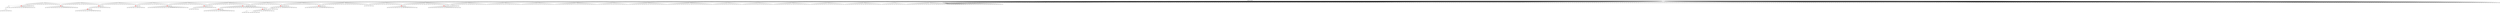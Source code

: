 digraph g {
	"63" -> "64";
	"64" [label="42"];
	"62" -> "63";
	"63" [label="43"];
	"60" -> "61";
	"61" [color=indianred1, style=filled, label="2"];
	"60" -> "62";
	"62" [label="33"];
	"59" -> "60";
	"60" [label="48"];
	"57" -> "58";
	"58" [color=indianred1, style=filled, label="19"];
	"56" -> "57";
	"57" [label="10"];
	"51" -> "52";
	"52" [color=indianred1, style=filled, label="26"];
	"50" -> "51";
	"51" [label="40"];
	"49" -> "50";
	"50" [color=indianred1, style=filled, label="21"];
	"48" -> "49";
	"49" [label="26"];
	"44" -> "45";
	"45" [color=indianred1, style=filled, label="6"];
	"43" -> "44";
	"44" [label="14"];
	"36" -> "37";
	"37" [color=indianred1, style=filled, label="16"];
	"35" -> "36";
	"36" [label="38"];
	"32" -> "33";
	"33" [label="39"];
	"31" -> "32";
	"32" [color=indianred1, style=filled, label="12"];
	"30" -> "31";
	"31" [label="28"];
	"27" -> "28";
	"28" [color=indianred1, style=filled, label="7"];
	"26" -> "27";
	"27" [label="46"];
	"25" -> "26";
	"26" [color=indianred1, style=filled, label="9"];
	"24" -> "25";
	"25" [label="7"];
	"19" -> "20";
	"20" [label="5"];
	"19" -> "21";
	"21" [label="31"];
	"18" -> "19";
	"19" [color=indianred1, style=filled, label="24"];
	"17" -> "18";
	"18" [label="20"];
	"17" -> "22";
	"22" [label="1"];
	"16" -> "17";
	"17" [color=indianred1, style=filled, label="35"];
	"15" -> "16";
	"16" [label="24"];
	"13" -> "14";
	"14" [color=indianred1, style=filled, label="3"];
	"12" -> "13";
	"13" [label="4"];
	"10" -> "11";
	"11" [label="45"];
	"8" -> "9";
	"9" [color=indianred1, style=filled, label="30"];
	"7" -> "8";
	"8" [label="8"];
	"2" -> "3";
	"3" [color=indianred1, style=filled, label="44"];
	"1" -> "2";
	"2" [label="15"];
	"1" -> "4";
	"4" [label="29"];
	"0" -> "1";
	"1" [label="44"];
	"0" -> "5";
	"5" [label="47"];
	"0" -> "6";
	"6" [label="17"];
	"0" -> "7";
	"7" [label="30"];
	"0" -> "10";
	"10" [label="25"];
	"0" -> "12";
	"12" [label="3"];
	"0" -> "15";
	"15" [label="35"];
	"0" -> "23";
	"23" [label="13"];
	"0" -> "24";
	"24" [label="9"];
	"0" -> "29";
	"29" [label="37"];
	"0" -> "30";
	"30" [label="12"];
	"0" -> "34";
	"34" [label="23"];
	"0" -> "35";
	"35" [label="16"];
	"0" -> "38";
	"38" [label="32"];
	"0" -> "39";
	"39" [label="41"];
	"0" -> "40";
	"40" [label="50"];
	"0" -> "41";
	"41" [label="49"];
	"0" -> "42";
	"42" [label="36"];
	"0" -> "43";
	"43" [label="6"];
	"0" -> "46";
	"46" [label="22"];
	"0" -> "47";
	"47" [label="34"];
	"0" -> "48";
	"48" [label="21"];
	"0" -> "53";
	"53" [label="18"];
	"0" -> "54";
	"54" [label="11"];
	"0" -> "55";
	"55" [label="27"];
	"0" -> "56";
	"56" [label="19"];
	"0" -> "59";
	"59" [label="2"];
	"0" [label="germline"];
	"0" -> "cell1";
	"cell1" [shape=box];
	"0" -> "cell2";
	"cell2" [shape=box];
	"61" -> "cell3";
	"cell3" [shape=box];
	"0" -> "cell4";
	"cell4" [shape=box];
	"42" -> "cell5";
	"cell5" [shape=box];
	"0" -> "cell6";
	"cell6" [shape=box];
	"34" -> "cell7";
	"cell7" [shape=box];
	"0" -> "cell8";
	"cell8" [shape=box];
	"0" -> "cell9";
	"cell9" [shape=box];
	"37" -> "cell10";
	"cell10" [shape=box];
	"29" -> "cell11";
	"cell11" [shape=box];
	"32" -> "cell12";
	"cell12" [shape=box];
	"50" -> "cell13";
	"cell13" [shape=box];
	"20" -> "cell14";
	"cell14" [shape=box];
	"0" -> "cell15";
	"cell15" [shape=box];
	"47" -> "cell16";
	"cell16" [shape=box];
	"54" -> "cell17";
	"cell17" [shape=box];
	"0" -> "cell18";
	"cell18" [shape=box];
	"41" -> "cell19";
	"cell19" [shape=box];
	"42" -> "cell20";
	"cell20" [shape=box];
	"0" -> "cell21";
	"cell21" [shape=box];
	"1" -> "cell22";
	"cell22" [shape=box];
	"0" -> "cell23";
	"cell23" [shape=box];
	"59" -> "cell24";
	"cell24" [shape=box];
	"0" -> "cell25";
	"cell25" [shape=box];
	"0" -> "cell26";
	"cell26" [shape=box];
	"0" -> "cell27";
	"cell27" [shape=box];
	"38" -> "cell28";
	"cell28" [shape=box];
	"0" -> "cell29";
	"cell29" [shape=box];
	"16" -> "cell30";
	"cell30" [shape=box];
	"52" -> "cell31";
	"cell31" [shape=box];
	"0" -> "cell32";
	"cell32" [shape=box];
	"43" -> "cell33";
	"cell33" [shape=box];
	"5" -> "cell34";
	"cell34" [shape=box];
	"0" -> "cell35";
	"cell35" [shape=box];
	"0" -> "cell36";
	"cell36" [shape=box];
	"0" -> "cell37";
	"cell37" [shape=box];
	"0" -> "cell38";
	"cell38" [shape=box];
	"0" -> "cell39";
	"cell39" [shape=box];
	"52" -> "cell40";
	"cell40" [shape=box];
	"39" -> "cell41";
	"cell41" [shape=box];
	"0" -> "cell42";
	"cell42" [shape=box];
	"0" -> "cell43";
	"cell43" [shape=box];
	"0" -> "cell44";
	"cell44" [shape=box];
	"0" -> "cell45";
	"cell45" [shape=box];
	"41" -> "cell46";
	"cell46" [shape=box];
	"0" -> "cell47";
	"cell47" [shape=box];
	"0" -> "cell48";
	"cell48" [shape=box];
	"0" -> "cell49";
	"cell49" [shape=box];
	"0" -> "cell50";
	"cell50" [shape=box];
	"0" -> "cell51";
	"cell51" [shape=box];
	"26" -> "cell52";
	"cell52" [shape=box];
	"50" -> "cell53";
	"cell53" [shape=box];
	"39" -> "cell54";
	"cell54" [shape=box];
	"53" -> "cell55";
	"cell55" [shape=box];
	"10" -> "cell56";
	"cell56" [shape=box];
	"0" -> "cell57";
	"cell57" [shape=box];
	"39" -> "cell58";
	"cell58" [shape=box];
	"0" -> "cell59";
	"cell59" [shape=box];
	"0" -> "cell60";
	"cell60" [shape=box];
	"8" -> "cell61";
	"cell61" [shape=box];
	"0" -> "cell62";
	"cell62" [shape=box];
	"0" -> "cell63";
	"cell63" [shape=box];
	"0" -> "cell64";
	"cell64" [shape=box];
	"30" -> "cell65";
	"cell65" [shape=box];
	"0" -> "cell66";
	"cell66" [shape=box];
	"24" -> "cell67";
	"cell67" [shape=box];
	"0" -> "cell68";
	"cell68" [shape=box];
	"0" -> "cell69";
	"cell69" [shape=box];
	"0" -> "cell70";
	"cell70" [shape=box];
	"0" -> "cell71";
	"cell71" [shape=box];
	"0" -> "cell72";
	"cell72" [shape=box];
	"0" -> "cell73";
	"cell73" [shape=box];
	"0" -> "cell74";
	"cell74" [shape=box];
	"26" -> "cell75";
	"cell75" [shape=box];
	"0" -> "cell76";
	"cell76" [shape=box];
	"43" -> "cell77";
	"cell77" [shape=box];
	"32" -> "cell78";
	"cell78" [shape=box];
	"38" -> "cell79";
	"cell79" [shape=box];
	"0" -> "cell80";
	"cell80" [shape=box];
	"0" -> "cell81";
	"cell81" [shape=box];
	"0" -> "cell82";
	"cell82" [shape=box];
	"0" -> "cell83";
	"cell83" [shape=box];
	"0" -> "cell84";
	"cell84" [shape=box];
	"0" -> "cell85";
	"cell85" [shape=box];
	"0" -> "cell86";
	"cell86" [shape=box];
	"7" -> "cell87";
	"cell87" [shape=box];
	"0" -> "cell88";
	"cell88" [shape=box];
	"0" -> "cell89";
	"cell89" [shape=box];
	"35" -> "cell90";
	"cell90" [shape=box];
	"7" -> "cell91";
	"cell91" [shape=box];
	"0" -> "cell92";
	"cell92" [shape=box];
	"9" -> "cell93";
	"cell93" [shape=box];
	"42" -> "cell94";
	"cell94" [shape=box];
	"48" -> "cell95";
	"cell95" [shape=box];
	"0" -> "cell96";
	"cell96" [shape=box];
	"0" -> "cell97";
	"cell97" [shape=box];
	"53" -> "cell98";
	"cell98" [shape=box];
	"0" -> "cell99";
	"cell99" [shape=box];
	"50" -> "cell100";
	"cell100" [shape=box];
	"0" -> "cell101";
	"cell101" [shape=box];
	"0" -> "cell102";
	"cell102" [shape=box];
	"24" -> "cell103";
	"cell103" [shape=box];
	"37" -> "cell104";
	"cell104" [shape=box];
	"0" -> "cell105";
	"cell105" [shape=box];
	"7" -> "cell106";
	"cell106" [shape=box];
	"34" -> "cell107";
	"cell107" [shape=box];
	"0" -> "cell108";
	"cell108" [shape=box];
	"5" -> "cell109";
	"cell109" [shape=box];
	"0" -> "cell110";
	"cell110" [shape=box];
	"0" -> "cell111";
	"cell111" [shape=box];
	"19" -> "cell112";
	"cell112" [shape=box];
	"0" -> "cell113";
	"cell113" [shape=box];
	"0" -> "cell114";
	"cell114" [shape=box];
	"55" -> "cell115";
	"cell115" [shape=box];
	"0" -> "cell116";
	"cell116" [shape=box];
	"0" -> "cell117";
	"cell117" [shape=box];
	"14" -> "cell118";
	"cell118" [shape=box];
	"0" -> "cell119";
	"cell119" [shape=box];
	"45" -> "cell120";
	"cell120" [shape=box];
	"0" -> "cell121";
	"cell121" [shape=box];
	"0" -> "cell122";
	"cell122" [shape=box];
	"0" -> "cell123";
	"cell123" [shape=box];
	"0" -> "cell124";
	"cell124" [shape=box];
	"40" -> "cell125";
	"cell125" [shape=box];
	"39" -> "cell126";
	"cell126" [shape=box];
	"15" -> "cell127";
	"cell127" [shape=box];
	"26" -> "cell128";
	"cell128" [shape=box];
	"59" -> "cell129";
	"cell129" [shape=box];
	"64" -> "cell130";
	"cell130" [shape=box];
	"0" -> "cell131";
	"cell131" [shape=box];
	"0" -> "cell132";
	"cell132" [shape=box];
	"0" -> "cell133";
	"cell133" [shape=box];
	"59" -> "cell134";
	"cell134" [shape=box];
	"0" -> "cell135";
	"cell135" [shape=box];
	"0" -> "cell136";
	"cell136" [shape=box];
	"43" -> "cell137";
	"cell137" [shape=box];
	"0" -> "cell138";
	"cell138" [shape=box];
	"0" -> "cell139";
	"cell139" [shape=box];
	"53" -> "cell140";
	"cell140" [shape=box];
	"48" -> "cell141";
	"cell141" [shape=box];
	"37" -> "cell142";
	"cell142" [shape=box];
	"0" -> "cell143";
	"cell143" [shape=box];
	"0" -> "cell144";
	"cell144" [shape=box];
	"38" -> "cell145";
	"cell145" [shape=box];
	"0" -> "cell146";
	"cell146" [shape=box];
	"7" -> "cell147";
	"cell147" [shape=box];
	"5" -> "cell148";
	"cell148" [shape=box];
	"28" -> "cell149";
	"cell149" [shape=box];
	"0" -> "cell150";
	"cell150" [shape=box];
	"0" -> "cell151";
	"cell151" [shape=box];
	"51" -> "cell152";
	"cell152" [shape=box];
	"41" -> "cell153";
	"cell153" [shape=box];
	"19" -> "cell154";
	"cell154" [shape=box];
	"0" -> "cell155";
	"cell155" [shape=box];
	"52" -> "cell156";
	"cell156" [shape=box];
	"0" -> "cell157";
	"cell157" [shape=box];
	"55" -> "cell158";
	"cell158" [shape=box];
	"0" -> "cell159";
	"cell159" [shape=box];
	"26" -> "cell160";
	"cell160" [shape=box];
	"0" -> "cell161";
	"cell161" [shape=box];
	"0" -> "cell162";
	"cell162" [shape=box];
	"0" -> "cell163";
	"cell163" [shape=box];
	"3" -> "cell164";
	"cell164" [shape=box];
	"0" -> "cell165";
	"cell165" [shape=box];
	"53" -> "cell166";
	"cell166" [shape=box];
	"53" -> "cell167";
	"cell167" [shape=box];
	"19" -> "cell168";
	"cell168" [shape=box];
	"60" -> "cell169";
	"cell169" [shape=box];
	"35" -> "cell170";
	"cell170" [shape=box];
	"53" -> "cell171";
	"cell171" [shape=box];
	"0" -> "cell172";
	"cell172" [shape=box];
	"0" -> "cell173";
	"cell173" [shape=box];
	"1" -> "cell174";
	"cell174" [shape=box];
	"0" -> "cell175";
	"cell175" [shape=box];
	"4" -> "cell176";
	"cell176" [shape=box];
	"29" -> "cell177";
	"cell177" [shape=box];
	"0" -> "cell178";
	"cell178" [shape=box];
	"0" -> "cell179";
	"cell179" [shape=box];
	"49" -> "cell180";
	"cell180" [shape=box];
	"58" -> "cell181";
	"cell181" [shape=box];
	"0" -> "cell182";
	"cell182" [shape=box];
	"15" -> "cell183";
	"cell183" [shape=box];
	"5" -> "cell184";
	"cell184" [shape=box];
	"0" -> "cell185";
	"cell185" [shape=box];
	"39" -> "cell186";
	"cell186" [shape=box];
	"61" -> "cell187";
	"cell187" [shape=box];
	"53" -> "cell188";
	"cell188" [shape=box];
	"0" -> "cell189";
	"cell189" [shape=box];
	"10" -> "cell190";
	"cell190" [shape=box];
	"48" -> "cell191";
	"cell191" [shape=box];
	"35" -> "cell192";
	"cell192" [shape=box];
	"16" -> "cell193";
	"cell193" [shape=box];
	"0" -> "cell194";
	"cell194" [shape=box];
	"0" -> "cell195";
	"cell195" [shape=box];
	"0" -> "cell196";
	"cell196" [shape=box];
	"0" -> "cell197";
	"cell197" [shape=box];
	"0" -> "cell198";
	"cell198" [shape=box];
	"38" -> "cell199";
	"cell199" [shape=box];
	"0" -> "cell200";
	"cell200" [shape=box];
	"35" -> "cell201";
	"cell201" [shape=box];
	"0" -> "cell202";
	"cell202" [shape=box];
	"0" -> "cell203";
	"cell203" [shape=box];
	"11" -> "cell204";
	"cell204" [shape=box];
	"42" -> "cell205";
	"cell205" [shape=box];
	"59" -> "cell206";
	"cell206" [shape=box];
	"0" -> "cell207";
	"cell207" [shape=box];
	"0" -> "cell208";
	"cell208" [shape=box];
	"6" -> "cell209";
	"cell209" [shape=box];
	"56" -> "cell210";
	"cell210" [shape=box];
	"29" -> "cell211";
	"cell211" [shape=box];
	"33" -> "cell212";
	"cell212" [shape=box];
	"0" -> "cell213";
	"cell213" [shape=box];
	"23" -> "cell214";
	"cell214" [shape=box];
	"5" -> "cell215";
	"cell215" [shape=box];
	"45" -> "cell216";
	"cell216" [shape=box];
	"0" -> "cell217";
	"cell217" [shape=box];
	"11" -> "cell218";
	"cell218" [shape=box];
	"43" -> "cell219";
	"cell219" [shape=box];
	"0" -> "cell220";
	"cell220" [shape=box];
	"0" -> "cell221";
	"cell221" [shape=box];
	"9" -> "cell222";
	"cell222" [shape=box];
	"12" -> "cell223";
	"cell223" [shape=box];
	"38" -> "cell224";
	"cell224" [shape=box];
	"0" -> "cell225";
	"cell225" [shape=box];
	"0" -> "cell226";
	"cell226" [shape=box];
	"15" -> "cell227";
	"cell227" [shape=box];
	"0" -> "cell228";
	"cell228" [shape=box];
	"32" -> "cell229";
	"cell229" [shape=box];
	"0" -> "cell230";
	"cell230" [shape=box];
	"14" -> "cell231";
	"cell231" [shape=box];
	"55" -> "cell232";
	"cell232" [shape=box];
	"55" -> "cell233";
	"cell233" [shape=box];
	"10" -> "cell234";
	"cell234" [shape=box];
	"34" -> "cell235";
	"cell235" [shape=box];
	"12" -> "cell236";
	"cell236" [shape=box];
	"0" -> "cell237";
	"cell237" [shape=box];
	"0" -> "cell238";
	"cell238" [shape=box];
	"0" -> "cell239";
	"cell239" [shape=box];
	"0" -> "cell240";
	"cell240" [shape=box];
	"0" -> "cell241";
	"cell241" [shape=box];
	"17" -> "cell242";
	"cell242" [shape=box];
	"1" -> "cell243";
	"cell243" [shape=box];
	"6" -> "cell244";
	"cell244" [shape=box];
	"0" -> "cell245";
	"cell245" [shape=box];
	"0" -> "cell246";
	"cell246" [shape=box];
	"47" -> "cell247";
	"cell247" [shape=box];
	"0" -> "cell248";
	"cell248" [shape=box];
	"43" -> "cell249";
	"cell249" [shape=box];
	"0" -> "cell250";
	"cell250" [shape=box];
	"0" -> "cell251";
	"cell251" [shape=box];
	"21" -> "cell252";
	"cell252" [shape=box];
	"0" -> "cell253";
	"cell253" [shape=box];
	"48" -> "cell254";
	"cell254" [shape=box];
	"1" -> "cell255";
	"cell255" [shape=box];
	"54" -> "cell256";
	"cell256" [shape=box];
	"0" -> "cell257";
	"cell257" [shape=box];
	"30" -> "cell258";
	"cell258" [shape=box];
	"43" -> "cell259";
	"cell259" [shape=box];
	"0" -> "cell260";
	"cell260" [shape=box];
	"11" -> "cell261";
	"cell261" [shape=box];
	"0" -> "cell262";
	"cell262" [shape=box];
	"0" -> "cell263";
	"cell263" [shape=box];
	"58" -> "cell264";
	"cell264" [shape=box];
	"30" -> "cell265";
	"cell265" [shape=box];
	"0" -> "cell266";
	"cell266" [shape=box];
	"48" -> "cell267";
	"cell267" [shape=box];
	"0" -> "cell268";
	"cell268" [shape=box];
	"10" -> "cell269";
	"cell269" [shape=box];
	"0" -> "cell270";
	"cell270" [shape=box];
	"0" -> "cell271";
	"cell271" [shape=box];
	"0" -> "cell272";
	"cell272" [shape=box];
	"43" -> "cell273";
	"cell273" [shape=box];
	"12" -> "cell274";
	"cell274" [shape=box];
	"0" -> "cell275";
	"cell275" [shape=box];
	"0" -> "cell276";
	"cell276" [shape=box];
	"58" -> "cell277";
	"cell277" [shape=box];
	"0" -> "cell278";
	"cell278" [shape=box];
	"1" -> "cell279";
	"cell279" [shape=box];
	"61" -> "cell280";
	"cell280" [shape=box];
	"0" -> "cell281";
	"cell281" [shape=box];
	"0" -> "cell282";
	"cell282" [shape=box];
	"19" -> "cell283";
	"cell283" [shape=box];
	"45" -> "cell284";
	"cell284" [shape=box];
	"19" -> "cell285";
	"cell285" [shape=box];
	"41" -> "cell286";
	"cell286" [shape=box];
	"0" -> "cell287";
	"cell287" [shape=box];
	"0" -> "cell288";
	"cell288" [shape=box];
	"0" -> "cell289";
	"cell289" [shape=box];
	"0" -> "cell290";
	"cell290" [shape=box];
	"0" -> "cell291";
	"cell291" [shape=box];
	"19" -> "cell292";
	"cell292" [shape=box];
	"0" -> "cell293";
	"cell293" [shape=box];
	"56" -> "cell294";
	"cell294" [shape=box];
	"0" -> "cell295";
	"cell295" [shape=box];
	"55" -> "cell296";
	"cell296" [shape=box];
	"3" -> "cell297";
	"cell297" [shape=box];
	"0" -> "cell298";
	"cell298" [shape=box];
	"53" -> "cell299";
	"cell299" [shape=box];
	"0" -> "cell300";
	"cell300" [shape=box];
	"0" -> "cell301";
	"cell301" [shape=box];
	"0" -> "cell302";
	"cell302" [shape=box];
	"0" -> "cell303";
	"cell303" [shape=box];
	"0" -> "cell304";
	"cell304" [shape=box];
	"46" -> "cell305";
	"cell305" [shape=box];
	"0" -> "cell306";
	"cell306" [shape=box];
	"0" -> "cell307";
	"cell307" [shape=box];
	"0" -> "cell308";
	"cell308" [shape=box];
	"30" -> "cell309";
	"cell309" [shape=box];
	"0" -> "cell310";
	"cell310" [shape=box];
	"23" -> "cell311";
	"cell311" [shape=box];
	"0" -> "cell312";
	"cell312" [shape=box];
	"0" -> "cell313";
	"cell313" [shape=box];
	"43" -> "cell314";
	"cell314" [shape=box];
	"0" -> "cell315";
	"cell315" [shape=box];
	"0" -> "cell316";
	"cell316" [shape=box];
	"0" -> "cell317";
	"cell317" [shape=box];
	"0" -> "cell318";
	"cell318" [shape=box];
	"0" -> "cell319";
	"cell319" [shape=box];
	"46" -> "cell320";
	"cell320" [shape=box];
	"17" -> "cell321";
	"cell321" [shape=box];
	"32" -> "cell322";
	"cell322" [shape=box];
	"41" -> "cell323";
	"cell323" [shape=box];
	"0" -> "cell324";
	"cell324" [shape=box];
	"0" -> "cell325";
	"cell325" [shape=box];
	"46" -> "cell326";
	"cell326" [shape=box];
	"3" -> "cell327";
	"cell327" [shape=box];
	"8" -> "cell328";
	"cell328" [shape=box];
	"0" -> "cell329";
	"cell329" [shape=box];
	"0" -> "cell330";
	"cell330" [shape=box];
	"0" -> "cell331";
	"cell331" [shape=box];
	"39" -> "cell332";
	"cell332" [shape=box];
	"0" -> "cell333";
	"cell333" [shape=box];
	"0" -> "cell334";
	"cell334" [shape=box];
	"0" -> "cell335";
	"cell335" [shape=box];
	"29" -> "cell336";
	"cell336" [shape=box];
	"0" -> "cell337";
	"cell337" [shape=box];
	"26" -> "cell338";
	"cell338" [shape=box];
	"0" -> "cell339";
	"cell339" [shape=box];
	"0" -> "cell340";
	"cell340" [shape=box];
	"0" -> "cell341";
	"cell341" [shape=box];
	"0" -> "cell342";
	"cell342" [shape=box];
	"0" -> "cell343";
	"cell343" [shape=box];
	"52" -> "cell344";
	"cell344" [shape=box];
	"0" -> "cell345";
	"cell345" [shape=box];
	"0" -> "cell346";
	"cell346" [shape=box];
	"0" -> "cell347";
	"cell347" [shape=box];
	"26" -> "cell348";
	"cell348" [shape=box];
	"0" -> "cell349";
	"cell349" [shape=box];
	"39" -> "cell350";
	"cell350" [shape=box];
	"0" -> "cell351";
	"cell351" [shape=box];
	"0" -> "cell352";
	"cell352" [shape=box];
	"46" -> "cell353";
	"cell353" [shape=box];
	"0" -> "cell354";
	"cell354" [shape=box];
	"0" -> "cell355";
	"cell355" [shape=box];
	"0" -> "cell356";
	"cell356" [shape=box];
	"0" -> "cell357";
	"cell357" [shape=box];
	"58" -> "cell358";
	"cell358" [shape=box];
	"0" -> "cell359";
	"cell359" [shape=box];
	"0" -> "cell360";
	"cell360" [shape=box];
	"34" -> "cell361";
	"cell361" [shape=box];
	"0" -> "cell362";
	"cell362" [shape=box];
	"0" -> "cell363";
	"cell363" [shape=box];
	"12" -> "cell364";
	"cell364" [shape=box];
	"52" -> "cell365";
	"cell365" [shape=box];
	"40" -> "cell366";
	"cell366" [shape=box];
	"0" -> "cell367";
	"cell367" [shape=box];
	"0" -> "cell368";
	"cell368" [shape=box];
	"0" -> "cell369";
	"cell369" [shape=box];
	"0" -> "cell370";
	"cell370" [shape=box];
	"0" -> "cell371";
	"cell371" [shape=box];
	"28" -> "cell372";
	"cell372" [shape=box];
	"0" -> "cell373";
	"cell373" [shape=box];
	"0" -> "cell374";
	"cell374" [shape=box];
	"7" -> "cell375";
	"cell375" [shape=box];
	"0" -> "cell376";
	"cell376" [shape=box];
	"24" -> "cell377";
	"cell377" [shape=box];
	"0" -> "cell378";
	"cell378" [shape=box];
	"0" -> "cell379";
	"cell379" [shape=box];
	"37" -> "cell380";
	"cell380" [shape=box];
	"47" -> "cell381";
	"cell381" [shape=box];
	"0" -> "cell382";
	"cell382" [shape=box];
	"0" -> "cell383";
	"cell383" [shape=box];
	"0" -> "cell384";
	"cell384" [shape=box];
	"0" -> "cell385";
	"cell385" [shape=box];
	"0" -> "cell386";
	"cell386" [shape=box];
	"53" -> "cell387";
	"cell387" [shape=box];
	"24" -> "cell388";
	"cell388" [shape=box];
	"0" -> "cell389";
	"cell389" [shape=box];
	"39" -> "cell390";
	"cell390" [shape=box];
	"0" -> "cell391";
	"cell391" [shape=box];
	"26" -> "cell392";
	"cell392" [shape=box];
	"0" -> "cell393";
	"cell393" [shape=box];
	"1" -> "cell394";
	"cell394" [shape=box];
	"0" -> "cell395";
	"cell395" [shape=box];
	"30" -> "cell396";
	"cell396" [shape=box];
	"0" -> "cell397";
	"cell397" [shape=box];
	"0" -> "cell398";
	"cell398" [shape=box];
	"0" -> "cell399";
	"cell399" [shape=box];
	"30" -> "cell400";
	"cell400" [shape=box];
	"0" -> "cell401";
	"cell401" [shape=box];
	"35" -> "cell402";
	"cell402" [shape=box];
	"0" -> "cell403";
	"cell403" [shape=box];
	"23" -> "cell404";
	"cell404" [shape=box];
	"7" -> "cell405";
	"cell405" [shape=box];
	"47" -> "cell406";
	"cell406" [shape=box];
	"1" -> "cell407";
	"cell407" [shape=box];
	"0" -> "cell408";
	"cell408" [shape=box];
	"0" -> "cell409";
	"cell409" [shape=box];
	"9" -> "cell410";
	"cell410" [shape=box];
	"9" -> "cell411";
	"cell411" [shape=box];
	"0" -> "cell412";
	"cell412" [shape=box];
	"46" -> "cell413";
	"cell413" [shape=box];
	"0" -> "cell414";
	"cell414" [shape=box];
	"6" -> "cell415";
	"cell415" [shape=box];
	"0" -> "cell416";
	"cell416" [shape=box];
	"59" -> "cell417";
	"cell417" [shape=box];
	"37" -> "cell418";
	"cell418" [shape=box];
	"42" -> "cell419";
	"cell419" [shape=box];
	"0" -> "cell420";
	"cell420" [shape=box];
	"23" -> "cell421";
	"cell421" [shape=box];
	"0" -> "cell422";
	"cell422" [shape=box];
	"40" -> "cell423";
	"cell423" [shape=box];
	"0" -> "cell424";
	"cell424" [shape=box];
	"21" -> "cell425";
	"cell425" [shape=box];
	"7" -> "cell426";
	"cell426" [shape=box];
	"43" -> "cell427";
	"cell427" [shape=box];
	"37" -> "cell428";
	"cell428" [shape=box];
	"40" -> "cell429";
	"cell429" [shape=box];
	"0" -> "cell430";
	"cell430" [shape=box];
	"0" -> "cell431";
	"cell431" [shape=box];
	"6" -> "cell432";
	"cell432" [shape=box];
	"0" -> "cell433";
	"cell433" [shape=box];
	"53" -> "cell434";
	"cell434" [shape=box];
	"10" -> "cell435";
	"cell435" [shape=box];
	"19" -> "cell436";
	"cell436" [shape=box];
	"0" -> "cell437";
	"cell437" [shape=box];
	"54" -> "cell438";
	"cell438" [shape=box];
	"0" -> "cell439";
	"cell439" [shape=box];
	"12" -> "cell440";
	"cell440" [shape=box];
	"10" -> "cell441";
	"cell441" [shape=box];
	"41" -> "cell442";
	"cell442" [shape=box];
	"52" -> "cell443";
	"cell443" [shape=box];
	"0" -> "cell444";
	"cell444" [shape=box];
	"20" -> "cell445";
	"cell445" [shape=box];
	"56" -> "cell446";
	"cell446" [shape=box];
	"0" -> "cell447";
	"cell447" [shape=box];
	"26" -> "cell448";
	"cell448" [shape=box];
	"39" -> "cell449";
	"cell449" [shape=box];
	"0" -> "cell450";
	"cell450" [shape=box];
	"51" -> "cell451";
	"cell451" [shape=box];
	"3" -> "cell452";
	"cell452" [shape=box];
	"0" -> "cell453";
	"cell453" [shape=box];
	"0" -> "cell454";
	"cell454" [shape=box];
	"59" -> "cell455";
	"cell455" [shape=box];
	"52" -> "cell456";
	"cell456" [shape=box];
	"0" -> "cell457";
	"cell457" [shape=box];
	"0" -> "cell458";
	"cell458" [shape=box];
	"42" -> "cell459";
	"cell459" [shape=box];
	"55" -> "cell460";
	"cell460" [shape=box];
	"34" -> "cell461";
	"cell461" [shape=box];
	"0" -> "cell462";
	"cell462" [shape=box];
	"0" -> "cell463";
	"cell463" [shape=box];
	"26" -> "cell464";
	"cell464" [shape=box];
	"0" -> "cell465";
	"cell465" [shape=box];
	"0" -> "cell466";
	"cell466" [shape=box];
	"0" -> "cell467";
	"cell467" [shape=box];
	"0" -> "cell468";
	"cell468" [shape=box];
	"0" -> "cell469";
	"cell469" [shape=box];
	"39" -> "cell470";
	"cell470" [shape=box];
	"0" -> "cell471";
	"cell471" [shape=box];
	"0" -> "cell472";
	"cell472" [shape=box];
	"0" -> "cell473";
	"cell473" [shape=box];
	"30" -> "cell474";
	"cell474" [shape=box];
	"0" -> "cell475";
	"cell475" [shape=box];
	"0" -> "cell476";
	"cell476" [shape=box];
	"0" -> "cell477";
	"cell477" [shape=box];
	"21" -> "cell478";
	"cell478" [shape=box];
	"0" -> "cell479";
	"cell479" [shape=box];
	"0" -> "cell480";
	"cell480" [shape=box];
	"0" -> "cell481";
	"cell481" [shape=box];
	"25" -> "cell482";
	"cell482" [shape=box];
	"0" -> "cell483";
	"cell483" [shape=box];
	"26" -> "cell484";
	"cell484" [shape=box];
	"58" -> "cell485";
	"cell485" [shape=box];
	"0" -> "cell486";
	"cell486" [shape=box];
	"10" -> "cell487";
	"cell487" [shape=box];
	"0" -> "cell488";
	"cell488" [shape=box];
	"0" -> "cell489";
	"cell489" [shape=box];
	"0" -> "cell490";
	"cell490" [shape=box];
	"38" -> "cell491";
	"cell491" [shape=box];
	"22" -> "cell492";
	"cell492" [shape=box];
	"0" -> "cell493";
	"cell493" [shape=box];
	"26" -> "cell494";
	"cell494" [shape=box];
	"0" -> "cell495";
	"cell495" [shape=box];
	"15" -> "cell496";
	"cell496" [shape=box];
	"1" -> "cell497";
	"cell497" [shape=box];
	"0" -> "cell498";
	"cell498" [shape=box];
	"59" -> "cell499";
	"cell499" [shape=box];
	"0" -> "cell500";
	"cell500" [shape=box];
	"0" -> "cell501";
	"cell501" [shape=box];
	"25" -> "cell502";
	"cell502" [shape=box];
	"0" -> "cell503";
	"cell503" [shape=box];
	"23" -> "cell504";
	"cell504" [shape=box];
	"59" -> "cell505";
	"cell505" [shape=box];
	"0" -> "cell506";
	"cell506" [shape=box];
	"0" -> "cell507";
	"cell507" [shape=box];
	"54" -> "cell508";
	"cell508" [shape=box];
	"56" -> "cell509";
	"cell509" [shape=box];
	"50" -> "cell510";
	"cell510" [shape=box];
	"38" -> "cell511";
	"cell511" [shape=box];
	"20" -> "cell512";
	"cell512" [shape=box];
	"0" -> "cell513";
	"cell513" [shape=box];
	"0" -> "cell514";
	"cell514" [shape=box];
	"23" -> "cell515";
	"cell515" [shape=box];
	"0" -> "cell516";
	"cell516" [shape=box];
	"3" -> "cell517";
	"cell517" [shape=box];
	"35" -> "cell518";
	"cell518" [shape=box];
	"0" -> "cell519";
	"cell519" [shape=box];
	"0" -> "cell520";
	"cell520" [shape=box];
	"0" -> "cell521";
	"cell521" [shape=box];
	"0" -> "cell522";
	"cell522" [shape=box];
	"0" -> "cell523";
	"cell523" [shape=box];
	"0" -> "cell524";
	"cell524" [shape=box];
	"59" -> "cell525";
	"cell525" [shape=box];
	"0" -> "cell526";
	"cell526" [shape=box];
	"40" -> "cell527";
	"cell527" [shape=box];
	"0" -> "cell528";
	"cell528" [shape=box];
	"16" -> "cell529";
	"cell529" [shape=box];
	"15" -> "cell530";
	"cell530" [shape=box];
	"27" -> "cell531";
	"cell531" [shape=box];
	"38" -> "cell532";
	"cell532" [shape=box];
	"0" -> "cell533";
	"cell533" [shape=box];
	"3" -> "cell534";
	"cell534" [shape=box];
	"47" -> "cell535";
	"cell535" [shape=box];
	"0" -> "cell536";
	"cell536" [shape=box];
	"0" -> "cell537";
	"cell537" [shape=box];
	"0" -> "cell538";
	"cell538" [shape=box];
	"54" -> "cell539";
	"cell539" [shape=box];
	"0" -> "cell540";
	"cell540" [shape=box];
	"0" -> "cell541";
	"cell541" [shape=box];
	"0" -> "cell542";
	"cell542" [shape=box];
	"9" -> "cell543";
	"cell543" [shape=box];
	"48" -> "cell544";
	"cell544" [shape=box];
	"0" -> "cell545";
	"cell545" [shape=box];
	"6" -> "cell546";
	"cell546" [shape=box];
	"0" -> "cell547";
	"cell547" [shape=box];
	"39" -> "cell548";
	"cell548" [shape=box];
	"0" -> "cell549";
	"cell549" [shape=box];
	"3" -> "cell550";
	"cell550" [shape=box];
	"0" -> "cell551";
	"cell551" [shape=box];
	"12" -> "cell552";
	"cell552" [shape=box];
	"0" -> "cell553";
	"cell553" [shape=box];
	"48" -> "cell554";
	"cell554" [shape=box];
	"0" -> "cell555";
	"cell555" [shape=box];
	"0" -> "cell556";
	"cell556" [shape=box];
	"3" -> "cell557";
	"cell557" [shape=box];
	"23" -> "cell558";
	"cell558" [shape=box];
	"1" -> "cell559";
	"cell559" [shape=box];
	"54" -> "cell560";
	"cell560" [shape=box];
	"47" -> "cell561";
	"cell561" [shape=box];
	"34" -> "cell562";
	"cell562" [shape=box];
	"0" -> "cell563";
	"cell563" [shape=box];
	"42" -> "cell564";
	"cell564" [shape=box];
	"0" -> "cell565";
	"cell565" [shape=box];
	"0" -> "cell566";
	"cell566" [shape=box];
	"0" -> "cell567";
	"cell567" [shape=box];
	"53" -> "cell568";
	"cell568" [shape=box];
	"0" -> "cell569";
	"cell569" [shape=box];
	"41" -> "cell570";
	"cell570" [shape=box];
	"0" -> "cell571";
	"cell571" [shape=box];
	"0" -> "cell572";
	"cell572" [shape=box];
	"15" -> "cell573";
	"cell573" [shape=box];
	"56" -> "cell574";
	"cell574" [shape=box];
	"0" -> "cell575";
	"cell575" [shape=box];
	"0" -> "cell576";
	"cell576" [shape=box];
	"10" -> "cell577";
	"cell577" [shape=box];
	"30" -> "cell578";
	"cell578" [shape=box];
	"0" -> "cell579";
	"cell579" [shape=box];
	"5" -> "cell580";
	"cell580" [shape=box];
	"34" -> "cell581";
	"cell581" [shape=box];
	"10" -> "cell582";
	"cell582" [shape=box];
	"0" -> "cell583";
	"cell583" [shape=box];
	"4" -> "cell584";
	"cell584" [shape=box];
	"0" -> "cell585";
	"cell585" [shape=box];
	"14" -> "cell586";
	"cell586" [shape=box];
	"46" -> "cell587";
	"cell587" [shape=box];
	"0" -> "cell588";
	"cell588" [shape=box];
	"0" -> "cell589";
	"cell589" [shape=box];
	"0" -> "cell590";
	"cell590" [shape=box];
	"46" -> "cell591";
	"cell591" [shape=box];
	"54" -> "cell592";
	"cell592" [shape=box];
	"0" -> "cell593";
	"cell593" [shape=box];
	"0" -> "cell594";
	"cell594" [shape=box];
	"0" -> "cell595";
	"cell595" [shape=box];
	"1" -> "cell596";
	"cell596" [shape=box];
	"50" -> "cell597";
	"cell597" [shape=box];
	"0" -> "cell598";
	"cell598" [shape=box];
	"24" -> "cell599";
	"cell599" [shape=box];
	"0" -> "cell600";
	"cell600" [shape=box];
	"9" -> "cell601";
	"cell601" [shape=box];
	"29" -> "cell602";
	"cell602" [shape=box];
	"31" -> "cell603";
	"cell603" [shape=box];
	"0" -> "cell604";
	"cell604" [shape=box];
	"0" -> "cell605";
	"cell605" [shape=box];
	"23" -> "cell606";
	"cell606" [shape=box];
	"0" -> "cell607";
	"cell607" [shape=box];
	"0" -> "cell608";
	"cell608" [shape=box];
	"0" -> "cell609";
	"cell609" [shape=box];
	"0" -> "cell610";
	"cell610" [shape=box];
	"0" -> "cell611";
	"cell611" [shape=box];
	"37" -> "cell612";
	"cell612" [shape=box];
	"0" -> "cell613";
	"cell613" [shape=box];
	"7" -> "cell614";
	"cell614" [shape=box];
	"39" -> "cell615";
	"cell615" [shape=box];
	"14" -> "cell616";
	"cell616" [shape=box];
	"0" -> "cell617";
	"cell617" [shape=box];
	"0" -> "cell618";
	"cell618" [shape=box];
	"0" -> "cell619";
	"cell619" [shape=box];
	"35" -> "cell620";
	"cell620" [shape=box];
	"7" -> "cell621";
	"cell621" [shape=box];
	"3" -> "cell622";
	"cell622" [shape=box];
	"0" -> "cell623";
	"cell623" [shape=box];
	"46" -> "cell624";
	"cell624" [shape=box];
	"33" -> "cell625";
	"cell625" [shape=box];
	"0" -> "cell626";
	"cell626" [shape=box];
	"60" -> "cell627";
	"cell627" [shape=box];
	"64" -> "cell628";
	"cell628" [shape=box];
	"17" -> "cell629";
	"cell629" [shape=box];
	"56" -> "cell630";
	"cell630" [shape=box];
	"7" -> "cell631";
	"cell631" [shape=box];
	"15" -> "cell632";
	"cell632" [shape=box];
	"6" -> "cell633";
	"cell633" [shape=box];
	"0" -> "cell634";
	"cell634" [shape=box];
	"53" -> "cell635";
	"cell635" [shape=box];
	"32" -> "cell636";
	"cell636" [shape=box];
	"44" -> "cell637";
	"cell637" [shape=box];
	"0" -> "cell638";
	"cell638" [shape=box];
	"15" -> "cell639";
	"cell639" [shape=box];
	"38" -> "cell640";
	"cell640" [shape=box];
	"0" -> "cell641";
	"cell641" [shape=box];
	"0" -> "cell642";
	"cell642" [shape=box];
	"0" -> "cell643";
	"cell643" [shape=box];
	"47" -> "cell644";
	"cell644" [shape=box];
	"46" -> "cell645";
	"cell645" [shape=box];
	"35" -> "cell646";
	"cell646" [shape=box];
	"0" -> "cell647";
	"cell647" [shape=box];
	"0" -> "cell648";
	"cell648" [shape=box];
	"32" -> "cell649";
	"cell649" [shape=box];
	"25" -> "cell650";
	"cell650" [shape=box];
	"39" -> "cell651";
	"cell651" [shape=box];
	"45" -> "cell652";
	"cell652" [shape=box];
	"7" -> "cell653";
	"cell653" [shape=box];
	"59" -> "cell654";
	"cell654" [shape=box];
	"0" -> "cell655";
	"cell655" [shape=box];
	"5" -> "cell656";
	"cell656" [shape=box];
	"28" -> "cell657";
	"cell657" [shape=box];
	"0" -> "cell658";
	"cell658" [shape=box];
	"12" -> "cell659";
	"cell659" [shape=box];
	"0" -> "cell660";
	"cell660" [shape=box];
	"37" -> "cell661";
	"cell661" [shape=box];
	"0" -> "cell662";
	"cell662" [shape=box];
	"0" -> "cell663";
	"cell663" [shape=box];
	"58" -> "cell664";
	"cell664" [shape=box];
	"37" -> "cell665";
	"cell665" [shape=box];
	"34" -> "cell666";
	"cell666" [shape=box];
	"0" -> "cell667";
	"cell667" [shape=box];
	"41" -> "cell668";
	"cell668" [shape=box];
	"23" -> "cell669";
	"cell669" [shape=box];
	"0" -> "cell670";
	"cell670" [shape=box];
	"0" -> "cell671";
	"cell671" [shape=box];
	"0" -> "cell672";
	"cell672" [shape=box];
	"5" -> "cell673";
	"cell673" [shape=box];
	"0" -> "cell674";
	"cell674" [shape=box];
	"0" -> "cell675";
	"cell675" [shape=box];
	"0" -> "cell676";
	"cell676" [shape=box];
	"0" -> "cell677";
	"cell677" [shape=box];
	"42" -> "cell678";
	"cell678" [shape=box];
	"56" -> "cell679";
	"cell679" [shape=box];
	"0" -> "cell680";
	"cell680" [shape=box];
	"56" -> "cell681";
	"cell681" [shape=box];
	"26" -> "cell682";
	"cell682" [shape=box];
	"0" -> "cell683";
	"cell683" [shape=box];
	"30" -> "cell684";
	"cell684" [shape=box];
	"56" -> "cell685";
	"cell685" [shape=box];
	"24" -> "cell686";
	"cell686" [shape=box];
	"15" -> "cell687";
	"cell687" [shape=box];
	"46" -> "cell688";
	"cell688" [shape=box];
	"1" -> "cell689";
	"cell689" [shape=box];
	"0" -> "cell690";
	"cell690" [shape=box];
	"0" -> "cell691";
	"cell691" [shape=box];
	"0" -> "cell692";
	"cell692" [shape=box];
	"0" -> "cell693";
	"cell693" [shape=box];
	"0" -> "cell694";
	"cell694" [shape=box];
	"0" -> "cell695";
	"cell695" [shape=box];
	"0" -> "cell696";
	"cell696" [shape=box];
	"13" -> "cell697";
	"cell697" [shape=box];
	"46" -> "cell698";
	"cell698" [shape=box];
	"0" -> "cell699";
	"cell699" [shape=box];
	"0" -> "cell700";
	"cell700" [shape=box];
	"0" -> "cell701";
	"cell701" [shape=box];
	"0" -> "cell702";
	"cell702" [shape=box];
	"58" -> "cell703";
	"cell703" [shape=box];
	"24" -> "cell704";
	"cell704" [shape=box];
	"48" -> "cell705";
	"cell705" [shape=box];
	"26" -> "cell706";
	"cell706" [shape=box];
	"0" -> "cell707";
	"cell707" [shape=box];
	"54" -> "cell708";
	"cell708" [shape=box];
	"28" -> "cell709";
	"cell709" [shape=box];
	"0" -> "cell710";
	"cell710" [shape=box];
	"0" -> "cell711";
	"cell711" [shape=box];
	"42" -> "cell712";
	"cell712" [shape=box];
	"0" -> "cell713";
	"cell713" [shape=box];
	"22" -> "cell714";
	"cell714" [shape=box];
	"0" -> "cell715";
	"cell715" [shape=box];
	"0" -> "cell716";
	"cell716" [shape=box];
	"31" -> "cell717";
	"cell717" [shape=box];
	"0" -> "cell718";
	"cell718" [shape=box];
	"6" -> "cell719";
	"cell719" [shape=box];
	"0" -> "cell720";
	"cell720" [shape=box];
	"0" -> "cell721";
	"cell721" [shape=box];
	"59" -> "cell722";
	"cell722" [shape=box];
	"32" -> "cell723";
	"cell723" [shape=box];
	"23" -> "cell724";
	"cell724" [shape=box];
	"28" -> "cell725";
	"cell725" [shape=box];
	"42" -> "cell726";
	"cell726" [shape=box];
	"23" -> "cell727";
	"cell727" [shape=box];
	"0" -> "cell728";
	"cell728" [shape=box];
	"0" -> "cell729";
	"cell729" [shape=box];
	"53" -> "cell730";
	"cell730" [shape=box];
	"0" -> "cell731";
	"cell731" [shape=box];
	"0" -> "cell732";
	"cell732" [shape=box];
	"0" -> "cell733";
	"cell733" [shape=box];
	"0" -> "cell734";
	"cell734" [shape=box];
	"0" -> "cell735";
	"cell735" [shape=box];
	"0" -> "cell736";
	"cell736" [shape=box];
	"0" -> "cell737";
	"cell737" [shape=box];
	"0" -> "cell738";
	"cell738" [shape=box];
	"0" -> "cell739";
	"cell739" [shape=box];
	"0" -> "cell740";
	"cell740" [shape=box];
	"0" -> "cell741";
	"cell741" [shape=box];
	"0" -> "cell742";
	"cell742" [shape=box];
	"57" -> "cell743";
	"cell743" [shape=box];
	"0" -> "cell744";
	"cell744" [shape=box];
	"0" -> "cell745";
	"cell745" [shape=box];
	"45" -> "cell746";
	"cell746" [shape=box];
	"52" -> "cell747";
	"cell747" [shape=box];
	"61" -> "cell748";
	"cell748" [shape=box];
	"23" -> "cell749";
	"cell749" [shape=box];
	"0" -> "cell750";
	"cell750" [shape=box];
	"0" -> "cell751";
	"cell751" [shape=box];
	"0" -> "cell752";
	"cell752" [shape=box];
	"29" -> "cell753";
	"cell753" [shape=box];
	"46" -> "cell754";
	"cell754" [shape=box];
	"0" -> "cell755";
	"cell755" [shape=box];
	"35" -> "cell756";
	"cell756" [shape=box];
	"56" -> "cell757";
	"cell757" [shape=box];
	"0" -> "cell758";
	"cell758" [shape=box];
	"0" -> "cell759";
	"cell759" [shape=box];
	"32" -> "cell760";
	"cell760" [shape=box];
	"0" -> "cell761";
	"cell761" [shape=box];
	"53" -> "cell762";
	"cell762" [shape=box];
	"33" -> "cell763";
	"cell763" [shape=box];
	"0" -> "cell764";
	"cell764" [shape=box];
	"46" -> "cell765";
	"cell765" [shape=box];
	"14" -> "cell766";
	"cell766" [shape=box];
	"0" -> "cell767";
	"cell767" [shape=box];
	"38" -> "cell768";
	"cell768" [shape=box];
	"0" -> "cell769";
	"cell769" [shape=box];
	"37" -> "cell770";
	"cell770" [shape=box];
	"1" -> "cell771";
	"cell771" [shape=box];
	"23" -> "cell772";
	"cell772" [shape=box];
	"59" -> "cell773";
	"cell773" [shape=box];
	"9" -> "cell774";
	"cell774" [shape=box];
	"0" -> "cell775";
	"cell775" [shape=box];
	"0" -> "cell776";
	"cell776" [shape=box];
	"0" -> "cell777";
	"cell777" [shape=box];
	"0" -> "cell778";
	"cell778" [shape=box];
	"29" -> "cell779";
	"cell779" [shape=box];
	"59" -> "cell780";
	"cell780" [shape=box];
	"30" -> "cell781";
	"cell781" [shape=box];
	"58" -> "cell782";
	"cell782" [shape=box];
	"0" -> "cell783";
	"cell783" [shape=box];
	"0" -> "cell784";
	"cell784" [shape=box];
	"13" -> "cell785";
	"cell785" [shape=box];
	"0" -> "cell786";
	"cell786" [shape=box];
	"31" -> "cell787";
	"cell787" [shape=box];
	"0" -> "cell788";
	"cell788" [shape=box];
	"0" -> "cell789";
	"cell789" [shape=box];
	"62" -> "cell790";
	"cell790" [shape=box];
	"64" -> "cell791";
	"cell791" [shape=box];
	"35" -> "cell792";
	"cell792" [shape=box];
	"0" -> "cell793";
	"cell793" [shape=box];
	"61" -> "cell794";
	"cell794" [shape=box];
	"12" -> "cell795";
	"cell795" [shape=box];
	"38" -> "cell796";
	"cell796" [shape=box];
	"12" -> "cell797";
	"cell797" [shape=box];
	"0" -> "cell798";
	"cell798" [shape=box];
	"5" -> "cell799";
	"cell799" [shape=box];
	"0" -> "cell800";
	"cell800" [shape=box];
	"23" -> "cell801";
	"cell801" [shape=box];
	"0" -> "cell802";
	"cell802" [shape=box];
	"55" -> "cell803";
	"cell803" [shape=box];
	"0" -> "cell804";
	"cell804" [shape=box];
	"0" -> "cell805";
	"cell805" [shape=box];
	"12" -> "cell806";
	"cell806" [shape=box];
	"0" -> "cell807";
	"cell807" [shape=box];
	"47" -> "cell808";
	"cell808" [shape=box];
	"43" -> "cell809";
	"cell809" [shape=box];
	"0" -> "cell810";
	"cell810" [shape=box];
	"0" -> "cell811";
	"cell811" [shape=box];
	"0" -> "cell812";
	"cell812" [shape=box];
	"64" -> "cell813";
	"cell813" [shape=box];
	"12" -> "cell814";
	"cell814" [shape=box];
	"17" -> "cell815";
	"cell815" [shape=box];
	"0" -> "cell816";
	"cell816" [shape=box];
	"0" -> "cell817";
	"cell817" [shape=box];
	"40" -> "cell818";
	"cell818" [shape=box];
	"0" -> "cell819";
	"cell819" [shape=box];
	"5" -> "cell820";
	"cell820" [shape=box];
	"53" -> "cell821";
	"cell821" [shape=box];
	"0" -> "cell822";
	"cell822" [shape=box];
	"24" -> "cell823";
	"cell823" [shape=box];
	"0" -> "cell824";
	"cell824" [shape=box];
	"41" -> "cell825";
	"cell825" [shape=box];
	"0" -> "cell826";
	"cell826" [shape=box];
	"41" -> "cell827";
	"cell827" [shape=box];
	"0" -> "cell828";
	"cell828" [shape=box];
	"0" -> "cell829";
	"cell829" [shape=box];
	"6" -> "cell830";
	"cell830" [shape=box];
	"0" -> "cell831";
	"cell831" [shape=box];
	"0" -> "cell832";
	"cell832" [shape=box];
	"0" -> "cell833";
	"cell833" [shape=box];
	"0" -> "cell834";
	"cell834" [shape=box];
	"0" -> "cell835";
	"cell835" [shape=box];
	"0" -> "cell836";
	"cell836" [shape=box];
	"1" -> "cell837";
	"cell837" [shape=box];
	"0" -> "cell838";
	"cell838" [shape=box];
	"0" -> "cell839";
	"cell839" [shape=box];
	"0" -> "cell840";
	"cell840" [shape=box];
	"0" -> "cell841";
	"cell841" [shape=box];
	"23" -> "cell842";
	"cell842" [shape=box];
	"59" -> "cell843";
	"cell843" [shape=box];
	"0" -> "cell844";
	"cell844" [shape=box];
	"0" -> "cell845";
	"cell845" [shape=box];
	"0" -> "cell846";
	"cell846" [shape=box];
	"0" -> "cell847";
	"cell847" [shape=box];
	"58" -> "cell848";
	"cell848" [shape=box];
	"0" -> "cell849";
	"cell849" [shape=box];
	"0" -> "cell850";
	"cell850" [shape=box];
	"0" -> "cell851";
	"cell851" [shape=box];
	"45" -> "cell852";
	"cell852" [shape=box];
	"22" -> "cell853";
	"cell853" [shape=box];
	"9" -> "cell854";
	"cell854" [shape=box];
	"34" -> "cell855";
	"cell855" [shape=box];
	"55" -> "cell856";
	"cell856" [shape=box];
	"26" -> "cell857";
	"cell857" [shape=box];
	"0" -> "cell858";
	"cell858" [shape=box];
	"0" -> "cell859";
	"cell859" [shape=box];
	"0" -> "cell860";
	"cell860" [shape=box];
	"52" -> "cell861";
	"cell861" [shape=box];
	"0" -> "cell862";
	"cell862" [shape=box];
	"0" -> "cell863";
	"cell863" [shape=box];
	"23" -> "cell864";
	"cell864" [shape=box];
	"37" -> "cell865";
	"cell865" [shape=box];
	"0" -> "cell866";
	"cell866" [shape=box];
	"40" -> "cell867";
	"cell867" [shape=box];
	"0" -> "cell868";
	"cell868" [shape=box];
	"30" -> "cell869";
	"cell869" [shape=box];
	"14" -> "cell870";
	"cell870" [shape=box];
	"43" -> "cell871";
	"cell871" [shape=box];
	"19" -> "cell872";
	"cell872" [shape=box];
	"0" -> "cell873";
	"cell873" [shape=box];
	"26" -> "cell874";
	"cell874" [shape=box];
	"0" -> "cell875";
	"cell875" [shape=box];
	"0" -> "cell876";
	"cell876" [shape=box];
	"5" -> "cell877";
	"cell877" [shape=box];
	"30" -> "cell878";
	"cell878" [shape=box];
	"12" -> "cell879";
	"cell879" [shape=box];
	"41" -> "cell880";
	"cell880" [shape=box];
	"48" -> "cell881";
	"cell881" [shape=box];
	"52" -> "cell882";
	"cell882" [shape=box];
	"37" -> "cell883";
	"cell883" [shape=box];
	"0" -> "cell884";
	"cell884" [shape=box];
	"0" -> "cell885";
	"cell885" [shape=box];
	"56" -> "cell886";
	"cell886" [shape=box];
	"0" -> "cell887";
	"cell887" [shape=box];
	"62" -> "cell888";
	"cell888" [shape=box];
	"59" -> "cell889";
	"cell889" [shape=box];
	"6" -> "cell890";
	"cell890" [shape=box];
	"24" -> "cell891";
	"cell891" [shape=box];
	"0" -> "cell892";
	"cell892" [shape=box];
	"54" -> "cell893";
	"cell893" [shape=box];
	"55" -> "cell894";
	"cell894" [shape=box];
	"53" -> "cell895";
	"cell895" [shape=box];
	"0" -> "cell896";
	"cell896" [shape=box];
	"0" -> "cell897";
	"cell897" [shape=box];
	"0" -> "cell898";
	"cell898" [shape=box];
	"0" -> "cell899";
	"cell899" [shape=box];
	"0" -> "cell900";
	"cell900" [shape=box];
	"0" -> "cell901";
	"cell901" [shape=box];
	"35" -> "cell902";
	"cell902" [shape=box];
	"0" -> "cell903";
	"cell903" [shape=box];
	"7" -> "cell904";
	"cell904" [shape=box];
	"3" -> "cell905";
	"cell905" [shape=box];
	"0" -> "cell906";
	"cell906" [shape=box];
	"15" -> "cell907";
	"cell907" [shape=box];
	"64" -> "cell908";
	"cell908" [shape=box];
	"7" -> "cell909";
	"cell909" [shape=box];
	"59" -> "cell910";
	"cell910" [shape=box];
	"7" -> "cell911";
	"cell911" [shape=box];
	"10" -> "cell912";
	"cell912" [shape=box];
	"0" -> "cell913";
	"cell913" [shape=box];
	"38" -> "cell914";
	"cell914" [shape=box];
	"0" -> "cell915";
	"cell915" [shape=box];
	"15" -> "cell916";
	"cell916" [shape=box];
	"0" -> "cell917";
	"cell917" [shape=box];
	"0" -> "cell918";
	"cell918" [shape=box];
	"7" -> "cell919";
	"cell919" [shape=box];
	"28" -> "cell920";
	"cell920" [shape=box];
	"0" -> "cell921";
	"cell921" [shape=box];
	"0" -> "cell922";
	"cell922" [shape=box];
	"0" -> "cell923";
	"cell923" [shape=box];
	"29" -> "cell924";
	"cell924" [shape=box];
	"0" -> "cell925";
	"cell925" [shape=box];
	"29" -> "cell926";
	"cell926" [shape=box];
	"60" -> "cell927";
	"cell927" [shape=box];
	"0" -> "cell928";
	"cell928" [shape=box];
	"55" -> "cell929";
	"cell929" [shape=box];
	"0" -> "cell930";
	"cell930" [shape=box];
	"0" -> "cell931";
	"cell931" [shape=box];
	"0" -> "cell932";
	"cell932" [shape=box];
	"0" -> "cell933";
	"cell933" [shape=box];
	"0" -> "cell934";
	"cell934" [shape=box];
	"0" -> "cell935";
	"cell935" [shape=box];
	"0" -> "cell936";
	"cell936" [shape=box];
	"0" -> "cell937";
	"cell937" [shape=box];
	"0" -> "cell938";
	"cell938" [shape=box];
	"0" -> "cell939";
	"cell939" [shape=box];
	"54" -> "cell940";
	"cell940" [shape=box];
	"0" -> "cell941";
	"cell941" [shape=box];
	"48" -> "cell942";
	"cell942" [shape=box];
	"28" -> "cell943";
	"cell943" [shape=box];
	"0" -> "cell944";
	"cell944" [shape=box];
	"37" -> "cell945";
	"cell945" [shape=box];
	"15" -> "cell946";
	"cell946" [shape=box];
	"0" -> "cell947";
	"cell947" [shape=box];
	"0" -> "cell948";
	"cell948" [shape=box];
	"19" -> "cell949";
	"cell949" [shape=box];
	"53" -> "cell950";
	"cell950" [shape=box];
	"10" -> "cell951";
	"cell951" [shape=box];
	"0" -> "cell952";
	"cell952" [shape=box];
	"0" -> "cell953";
	"cell953" [shape=box];
	"0" -> "cell954";
	"cell954" [shape=box];
	"32" -> "cell955";
	"cell955" [shape=box];
	"0" -> "cell956";
	"cell956" [shape=box];
	"34" -> "cell957";
	"cell957" [shape=box];
	"0" -> "cell958";
	"cell958" [shape=box];
	"40" -> "cell959";
	"cell959" [shape=box];
	"26" -> "cell960";
	"cell960" [shape=box];
	"50" -> "cell961";
	"cell961" [shape=box];
	"0" -> "cell962";
	"cell962" [shape=box];
	"60" -> "cell963";
	"cell963" [shape=box];
	"0" -> "cell964";
	"cell964" [shape=box];
	"7" -> "cell965";
	"cell965" [shape=box];
	"0" -> "cell966";
	"cell966" [shape=box];
	"40" -> "cell967";
	"cell967" [shape=box];
	"0" -> "cell968";
	"cell968" [shape=box];
	"15" -> "cell969";
	"cell969" [shape=box];
	"0" -> "cell970";
	"cell970" [shape=box];
	"4" -> "cell971";
	"cell971" [shape=box];
	"15" -> "cell972";
	"cell972" [shape=box];
	"12" -> "cell973";
	"cell973" [shape=box];
	"6" -> "cell974";
	"cell974" [shape=box];
	"0" -> "cell975";
	"cell975" [shape=box];
	"0" -> "cell976";
	"cell976" [shape=box];
	"12" -> "cell977";
	"cell977" [shape=box];
	"0" -> "cell978";
	"cell978" [shape=box];
	"0" -> "cell979";
	"cell979" [shape=box];
	"38" -> "cell980";
	"cell980" [shape=box];
	"11" -> "cell981";
	"cell981" [shape=box];
	"0" -> "cell982";
	"cell982" [shape=box];
	"0" -> "cell983";
	"cell983" [shape=box];
	"0" -> "cell984";
	"cell984" [shape=box];
	"0" -> "cell985";
	"cell985" [shape=box];
	"30" -> "cell986";
	"cell986" [shape=box];
	"34" -> "cell987";
	"cell987" [shape=box];
	"0" -> "cell988";
	"cell988" [shape=box];
	"0" -> "cell989";
	"cell989" [shape=box];
	"0" -> "cell990";
	"cell990" [shape=box];
	"0" -> "cell991";
	"cell991" [shape=box];
	"9" -> "cell992";
	"cell992" [shape=box];
	"0" -> "cell993";
	"cell993" [shape=box];
	"61" -> "cell994";
	"cell994" [shape=box];
	"0" -> "cell995";
	"cell995" [shape=box];
	"5" -> "cell996";
	"cell996" [shape=box];
	"43" -> "cell997";
	"cell997" [shape=box];
	"28" -> "cell998";
	"cell998" [shape=box];
	"0" -> "cell999";
	"cell999" [shape=box];
	"58" -> "cell1000";
	"cell1000" [shape=box];
	"17" -> "cell1001";
	"cell1001" [shape=box];
	"38" -> "cell1002";
	"cell1002" [shape=box];
	"36" -> "cell1003";
	"cell1003" [shape=box];
	"0" -> "cell1004";
	"cell1004" [shape=box];
	"0" -> "cell1005";
	"cell1005" [shape=box];
	"17" -> "cell1006";
	"cell1006" [shape=box];
	"14" -> "cell1007";
	"cell1007" [shape=box];
	"23" -> "cell1008";
	"cell1008" [shape=box];
	"0" -> "cell1009";
	"cell1009" [shape=box];
	"12" -> "cell1010";
	"cell1010" [shape=box];
	"0" -> "cell1011";
	"cell1011" [shape=box];
	"0" -> "cell1012";
	"cell1012" [shape=box];
	"0" -> "cell1013";
	"cell1013" [shape=box];
	"0" -> "cell1014";
	"cell1014" [shape=box];
	"17" -> "cell1015";
	"cell1015" [shape=box];
	"0" -> "cell1016";
	"cell1016" [shape=box];
	"2" -> "cell1017";
	"cell1017" [shape=box];
	"53" -> "cell1018";
	"cell1018" [shape=box];
	"0" -> "cell1019";
	"cell1019" [shape=box];
	"58" -> "cell1020";
	"cell1020" [shape=box];
	"46" -> "cell1021";
	"cell1021" [shape=box];
	"0" -> "cell1022";
	"cell1022" [shape=box];
	"5" -> "cell1023";
	"cell1023" [shape=box];
	"0" -> "cell1024";
	"cell1024" [shape=box];
	"14" -> "cell1025";
	"cell1025" [shape=box];
	"0" -> "cell1026";
	"cell1026" [shape=box];
	"3" -> "cell1027";
	"cell1027" [shape=box];
	"47" -> "cell1028";
	"cell1028" [shape=box];
	"0" -> "cell1029";
	"cell1029" [shape=box];
	"0" -> "cell1030";
	"cell1030" [shape=box];
	"0" -> "cell1031";
	"cell1031" [shape=box];
	"4" -> "cell1032";
	"cell1032" [shape=box];
	"0" -> "cell1033";
	"cell1033" [shape=box];
	"0" -> "cell1034";
	"cell1034" [shape=box];
	"29" -> "cell1035";
	"cell1035" [shape=box];
	"60" -> "cell1036";
	"cell1036" [shape=box];
	"21" -> "cell1037";
	"cell1037" [shape=box];
	"0" -> "cell1038";
	"cell1038" [shape=box];
	"0" -> "cell1039";
	"cell1039" [shape=box];
	"9" -> "cell1040";
	"cell1040" [shape=box];
	"0" -> "cell1041";
	"cell1041" [shape=box];
	"15" -> "cell1042";
	"cell1042" [shape=box];
	"0" -> "cell1043";
	"cell1043" [shape=box];
	"43" -> "cell1044";
	"cell1044" [shape=box];
	"0" -> "cell1045";
	"cell1045" [shape=box];
	"12" -> "cell1046";
	"cell1046" [shape=box];
	"64" -> "cell1047";
	"cell1047" [shape=box];
	"0" -> "cell1048";
	"cell1048" [shape=box];
	"54" -> "cell1049";
	"cell1049" [shape=box];
	"0" -> "cell1050";
	"cell1050" [shape=box];
	"0" -> "cell1051";
	"cell1051" [shape=box];
	"56" -> "cell1052";
	"cell1052" [shape=box];
	"0" -> "cell1053";
	"cell1053" [shape=box];
	"0" -> "cell1054";
	"cell1054" [shape=box];
	"0" -> "cell1055";
	"cell1055" [shape=box];
	"10" -> "cell1056";
	"cell1056" [shape=box];
	"0" -> "cell1057";
	"cell1057" [shape=box];
	"26" -> "cell1058";
	"cell1058" [shape=box];
	"24" -> "cell1059";
	"cell1059" [shape=box];
	"0" -> "cell1060";
	"cell1060" [shape=box];
	"27" -> "cell1061";
	"cell1061" [shape=box];
	"0" -> "cell1062";
	"cell1062" [shape=box];
	"15" -> "cell1063";
	"cell1063" [shape=box];
	"35" -> "cell1064";
	"cell1064" [shape=box];
	"0" -> "cell1065";
	"cell1065" [shape=box];
	"0" -> "cell1066";
	"cell1066" [shape=box];
	"0" -> "cell1067";
	"cell1067" [shape=box];
	"0" -> "cell1068";
	"cell1068" [shape=box];
	"0" -> "cell1069";
	"cell1069" [shape=box];
	"3" -> "cell1070";
	"cell1070" [shape=box];
	"0" -> "cell1071";
	"cell1071" [shape=box];
	"0" -> "cell1072";
	"cell1072" [shape=box];
	"0" -> "cell1073";
	"cell1073" [shape=box];
	"45" -> "cell1074";
	"cell1074" [shape=box];
	"10" -> "cell1075";
	"cell1075" [shape=box];
	"0" -> "cell1076";
	"cell1076" [shape=box];
	"0" -> "cell1077";
	"cell1077" [shape=box];
	"42" -> "cell1078";
	"cell1078" [shape=box];
	"0" -> "cell1079";
	"cell1079" [shape=box];
	"0" -> "cell1080";
	"cell1080" [shape=box];
	"47" -> "cell1081";
	"cell1081" [shape=box];
	"9" -> "cell1082";
	"cell1082" [shape=box];
	"14" -> "cell1083";
	"cell1083" [shape=box];
	"40" -> "cell1084";
	"cell1084" [shape=box];
	"0" -> "cell1085";
	"cell1085" [shape=box];
	"0" -> "cell1086";
	"cell1086" [shape=box];
	"61" -> "cell1087";
	"cell1087" [shape=box];
	"10" -> "cell1088";
	"cell1088" [shape=box];
	"61" -> "cell1089";
	"cell1089" [shape=box];
	"0" -> "cell1090";
	"cell1090" [shape=box];
	"1" -> "cell1091";
	"cell1091" [shape=box];
	"0" -> "cell1092";
	"cell1092" [shape=box];
	"0" -> "cell1093";
	"cell1093" [shape=box];
	"56" -> "cell1094";
	"cell1094" [shape=box];
	"40" -> "cell1095";
	"cell1095" [shape=box];
	"0" -> "cell1096";
	"cell1096" [shape=box];
	"48" -> "cell1097";
	"cell1097" [shape=box];
	"35" -> "cell1098";
	"cell1098" [shape=box];
	"0" -> "cell1099";
	"cell1099" [shape=box];
	"0" -> "cell1100";
	"cell1100" [shape=box];
	"22" -> "cell1101";
	"cell1101" [shape=box];
	"53" -> "cell1102";
	"cell1102" [shape=box];
	"41" -> "cell1103";
	"cell1103" [shape=box];
	"46" -> "cell1104";
	"cell1104" [shape=box];
	"0" -> "cell1105";
	"cell1105" [shape=box];
	"0" -> "cell1106";
	"cell1106" [shape=box];
	"3" -> "cell1107";
	"cell1107" [shape=box];
	"0" -> "cell1108";
	"cell1108" [shape=box];
	"38" -> "cell1109";
	"cell1109" [shape=box];
	"17" -> "cell1110";
	"cell1110" [shape=box];
	"0" -> "cell1111";
	"cell1111" [shape=box];
	"0" -> "cell1112";
	"cell1112" [shape=box];
	"46" -> "cell1113";
	"cell1113" [shape=box];
	"0" -> "cell1114";
	"cell1114" [shape=box];
	"0" -> "cell1115";
	"cell1115" [shape=box];
	"6" -> "cell1116";
	"cell1116" [shape=box];
	"53" -> "cell1117";
	"cell1117" [shape=box];
	"30" -> "cell1118";
	"cell1118" [shape=box];
	"25" -> "cell1119";
	"cell1119" [shape=box];
	"0" -> "cell1120";
	"cell1120" [shape=box];
	"0" -> "cell1121";
	"cell1121" [shape=box];
	"0" -> "cell1122";
	"cell1122" [shape=box];
	"0" -> "cell1123";
	"cell1123" [shape=box];
	"12" -> "cell1124";
	"cell1124" [shape=box];
	"58" -> "cell1125";
	"cell1125" [shape=box];
	"0" -> "cell1126";
	"cell1126" [shape=box];
	"12" -> "cell1127";
	"cell1127" [shape=box];
	"0" -> "cell1128";
	"cell1128" [shape=box];
	"0" -> "cell1129";
	"cell1129" [shape=box];
	"0" -> "cell1130";
	"cell1130" [shape=box];
	"42" -> "cell1131";
	"cell1131" [shape=box];
	"0" -> "cell1132";
	"cell1132" [shape=box];
	"28" -> "cell1133";
	"cell1133" [shape=box];
	"0" -> "cell1134";
	"cell1134" [shape=box];
	"9" -> "cell1135";
	"cell1135" [shape=box];
	"0" -> "cell1136";
	"cell1136" [shape=box];
	"0" -> "cell1137";
	"cell1137" [shape=box];
	"56" -> "cell1138";
	"cell1138" [shape=box];
	"0" -> "cell1139";
	"cell1139" [shape=box];
	"30" -> "cell1140";
	"cell1140" [shape=box];
	"0" -> "cell1141";
	"cell1141" [shape=box];
	"0" -> "cell1142";
	"cell1142" [shape=box];
	"9" -> "cell1143";
	"cell1143" [shape=box];
	"0" -> "cell1144";
	"cell1144" [shape=box];
	"0" -> "cell1145";
	"cell1145" [shape=box];
	"0" -> "cell1146";
	"cell1146" [shape=box];
	"0" -> "cell1147";
	"cell1147" [shape=box];
	"38" -> "cell1148";
	"cell1148" [shape=box];
	"29" -> "cell1149";
	"cell1149" [shape=box];
	"0" -> "cell1150";
	"cell1150" [shape=box];
	"0" -> "cell1151";
	"cell1151" [shape=box];
	"42" -> "cell1152";
	"cell1152" [shape=box];
	"26" -> "cell1153";
	"cell1153" [shape=box];
	"0" -> "cell1154";
	"cell1154" [shape=box];
	"0" -> "cell1155";
	"cell1155" [shape=box];
	"0" -> "cell1156";
	"cell1156" [shape=box];
	"0" -> "cell1157";
	"cell1157" [shape=box];
	"0" -> "cell1158";
	"cell1158" [shape=box];
	"0" -> "cell1159";
	"cell1159" [shape=box];
	"38" -> "cell1160";
	"cell1160" [shape=box];
	"0" -> "cell1161";
	"cell1161" [shape=box];
	"0" -> "cell1162";
	"cell1162" [shape=box];
	"0" -> "cell1163";
	"cell1163" [shape=box];
	"26" -> "cell1164";
	"cell1164" [shape=box];
	"0" -> "cell1165";
	"cell1165" [shape=box];
	"0" -> "cell1166";
	"cell1166" [shape=box];
	"9" -> "cell1167";
	"cell1167" [shape=box];
	"0" -> "cell1168";
	"cell1168" [shape=box];
	"28" -> "cell1169";
	"cell1169" [shape=box];
	"0" -> "cell1170";
	"cell1170" [shape=box];
	"0" -> "cell1171";
	"cell1171" [shape=box];
	"43" -> "cell1172";
	"cell1172" [shape=box];
	"56" -> "cell1173";
	"cell1173" [shape=box];
	"0" -> "cell1174";
	"cell1174" [shape=box];
	"7" -> "cell1175";
	"cell1175" [shape=box];
	"28" -> "cell1176";
	"cell1176" [shape=box];
	"17" -> "cell1177";
	"cell1177" [shape=box];
	"0" -> "cell1178";
	"cell1178" [shape=box];
	"0" -> "cell1179";
	"cell1179" [shape=box];
	"30" -> "cell1180";
	"cell1180" [shape=box];
	"0" -> "cell1181";
	"cell1181" [shape=box];
	"58" -> "cell1182";
	"cell1182" [shape=box];
	"49" -> "cell1183";
	"cell1183" [shape=box];
	"0" -> "cell1184";
	"cell1184" [shape=box];
	"0" -> "cell1185";
	"cell1185" [shape=box];
	"3" -> "cell1186";
	"cell1186" [shape=box];
	"0" -> "cell1187";
	"cell1187" [shape=box];
	"0" -> "cell1188";
	"cell1188" [shape=box];
	"61" -> "cell1189";
	"cell1189" [shape=box];
	"54" -> "cell1190";
	"cell1190" [shape=box];
	"0" -> "cell1191";
	"cell1191" [shape=box];
	"0" -> "cell1192";
	"cell1192" [shape=box];
	"0" -> "cell1193";
	"cell1193" [shape=box];
	"35" -> "cell1194";
	"cell1194" [shape=box];
	"0" -> "cell1195";
	"cell1195" [shape=box];
	"0" -> "cell1196";
	"cell1196" [shape=box];
	"5" -> "cell1197";
	"cell1197" [shape=box];
	"19" -> "cell1198";
	"cell1198" [shape=box];
	"40" -> "cell1199";
	"cell1199" [shape=box];
	"0" -> "cell1200";
	"cell1200" [shape=box];
	"0" -> "cell1201";
	"cell1201" [shape=box];
	"48" -> "cell1202";
	"cell1202" [shape=box];
	"42" -> "cell1203";
	"cell1203" [shape=box];
	"48" -> "cell1204";
	"cell1204" [shape=box];
	"53" -> "cell1205";
	"cell1205" [shape=box];
	"41" -> "cell1206";
	"cell1206" [shape=box];
	"40" -> "cell1207";
	"cell1207" [shape=box];
	"28" -> "cell1208";
	"cell1208" [shape=box];
	"28" -> "cell1209";
	"cell1209" [shape=box];
	"0" -> "cell1210";
	"cell1210" [shape=box];
	"39" -> "cell1211";
	"cell1211" [shape=box];
	"0" -> "cell1212";
	"cell1212" [shape=box];
	"55" -> "cell1213";
	"cell1213" [shape=box];
	"47" -> "cell1214";
	"cell1214" [shape=box];
	"61" -> "cell1215";
	"cell1215" [shape=box];
	"0" -> "cell1216";
	"cell1216" [shape=box];
	"0" -> "cell1217";
	"cell1217" [shape=box];
	"50" -> "cell1218";
	"cell1218" [shape=box];
	"0" -> "cell1219";
	"cell1219" [shape=box];
	"0" -> "cell1220";
	"cell1220" [shape=box];
	"31" -> "cell1221";
	"cell1221" [shape=box];
	"32" -> "cell1222";
	"cell1222" [shape=box];
	"0" -> "cell1223";
	"cell1223" [shape=box];
	"0" -> "cell1224";
	"cell1224" [shape=box];
	"0" -> "cell1225";
	"cell1225" [shape=box];
	"34" -> "cell1226";
	"cell1226" [shape=box];
	"0" -> "cell1227";
	"cell1227" [shape=box];
	"33" -> "cell1228";
	"cell1228" [shape=box];
	"16" -> "cell1229";
	"cell1229" [shape=box];
	"35" -> "cell1230";
	"cell1230" [shape=box];
	"0" -> "cell1231";
	"cell1231" [shape=box];
	"0" -> "cell1232";
	"cell1232" [shape=box];
	"0" -> "cell1233";
	"cell1233" [shape=box];
	"0" -> "cell1234";
	"cell1234" [shape=box];
	"0" -> "cell1235";
	"cell1235" [shape=box];
	"0" -> "cell1236";
	"cell1236" [shape=box];
	"29" -> "cell1237";
	"cell1237" [shape=box];
	"6" -> "cell1238";
	"cell1238" [shape=box];
	"10" -> "cell1239";
	"cell1239" [shape=box];
	"0" -> "cell1240";
	"cell1240" [shape=box];
	"53" -> "cell1241";
	"cell1241" [shape=box];
	"20" -> "cell1242";
	"cell1242" [shape=box];
	"3" -> "cell1243";
	"cell1243" [shape=box];
	"0" -> "cell1244";
	"cell1244" [shape=box];
	"0" -> "cell1245";
	"cell1245" [shape=box];
	"0" -> "cell1246";
	"cell1246" [shape=box];
	"0" -> "cell1247";
	"cell1247" [shape=box];
	"0" -> "cell1248";
	"cell1248" [shape=box];
	"0" -> "cell1249";
	"cell1249" [shape=box];
	"0" -> "cell1250";
	"cell1250" [shape=box];
	"37" -> "cell1251";
	"cell1251" [shape=box];
	"0" -> "cell1252";
	"cell1252" [shape=box];
	"0" -> "cell1253";
	"cell1253" [shape=box];
	"18" -> "cell1254";
	"cell1254" [shape=box];
	"12" -> "cell1255";
	"cell1255" [shape=box];
	"30" -> "cell1256";
	"cell1256" [shape=box];
	"0" -> "cell1257";
	"cell1257" [shape=box];
	"46" -> "cell1258";
	"cell1258" [shape=box];
	"38" -> "cell1259";
	"cell1259" [shape=box];
	"11" -> "cell1260";
	"cell1260" [shape=box];
	"0" -> "cell1261";
	"cell1261" [shape=box];
	"0" -> "cell1262";
	"cell1262" [shape=box];
	"34" -> "cell1263";
	"cell1263" [shape=box];
	"0" -> "cell1264";
	"cell1264" [shape=box];
	"48" -> "cell1265";
	"cell1265" [shape=box];
	"0" -> "cell1266";
	"cell1266" [shape=box];
	"1" -> "cell1267";
	"cell1267" [shape=box];
	"0" -> "cell1268";
	"cell1268" [shape=box];
	"0" -> "cell1269";
	"cell1269" [shape=box];
	"18" -> "cell1270";
	"cell1270" [shape=box];
	"0" -> "cell1271";
	"cell1271" [shape=box];
	"50" -> "cell1272";
	"cell1272" [shape=box];
	"52" -> "cell1273";
	"cell1273" [shape=box];
	"0" -> "cell1274";
	"cell1274" [shape=box];
	"30" -> "cell1275";
	"cell1275" [shape=box];
	"56" -> "cell1276";
	"cell1276" [shape=box];
	"48" -> "cell1277";
	"cell1277" [shape=box];
	"0" -> "cell1278";
	"cell1278" [shape=box];
	"0" -> "cell1279";
	"cell1279" [shape=box];
	"37" -> "cell1280";
	"cell1280" [shape=box];
	"0" -> "cell1281";
	"cell1281" [shape=box];
	"6" -> "cell1282";
	"cell1282" [shape=box];
	"0" -> "cell1283";
	"cell1283" [shape=box];
	"32" -> "cell1284";
	"cell1284" [shape=box];
	"26" -> "cell1285";
	"cell1285" [shape=box];
	"0" -> "cell1286";
	"cell1286" [shape=box];
	"0" -> "cell1287";
	"cell1287" [shape=box];
	"0" -> "cell1288";
	"cell1288" [shape=box];
	"37" -> "cell1289";
	"cell1289" [shape=box];
	"0" -> "cell1290";
	"cell1290" [shape=box];
	"0" -> "cell1291";
	"cell1291" [shape=box];
	"12" -> "cell1292";
	"cell1292" [shape=box];
	"12" -> "cell1293";
	"cell1293" [shape=box];
	"42" -> "cell1294";
	"cell1294" [shape=box];
	"0" -> "cell1295";
	"cell1295" [shape=box];
	"14" -> "cell1296";
	"cell1296" [shape=box];
	"53" -> "cell1297";
	"cell1297" [shape=box];
	"25" -> "cell1298";
	"cell1298" [shape=box];
	"24" -> "cell1299";
	"cell1299" [shape=box];
	"17" -> "cell1300";
	"cell1300" [shape=box];
	"42" -> "cell1301";
	"cell1301" [shape=box];
	"0" -> "cell1302";
	"cell1302" [shape=box];
	"40" -> "cell1303";
	"cell1303" [shape=box];
	"15" -> "cell1304";
	"cell1304" [shape=box];
	"58" -> "cell1305";
	"cell1305" [shape=box];
	"0" -> "cell1306";
	"cell1306" [shape=box];
	"61" -> "cell1307";
	"cell1307" [shape=box];
	"17" -> "cell1308";
	"cell1308" [shape=box];
	"29" -> "cell1309";
	"cell1309" [shape=box];
	"0" -> "cell1310";
	"cell1310" [shape=box];
	"33" -> "cell1311";
	"cell1311" [shape=box];
	"0" -> "cell1312";
	"cell1312" [shape=box];
	"0" -> "cell1313";
	"cell1313" [shape=box];
	"0" -> "cell1314";
	"cell1314" [shape=box];
	"0" -> "cell1315";
	"cell1315" [shape=box];
	"0" -> "cell1316";
	"cell1316" [shape=box];
	"0" -> "cell1317";
	"cell1317" [shape=box];
	"0" -> "cell1318";
	"cell1318" [shape=box];
	"35" -> "cell1319";
	"cell1319" [shape=box];
	"14" -> "cell1320";
	"cell1320" [shape=box];
	"29" -> "cell1321";
	"cell1321" [shape=box];
	"41" -> "cell1322";
	"cell1322" [shape=box];
	"0" -> "cell1323";
	"cell1323" [shape=box];
	"0" -> "cell1324";
	"cell1324" [shape=box];
	"0" -> "cell1325";
	"cell1325" [shape=box];
	"0" -> "cell1326";
	"cell1326" [shape=box];
	"0" -> "cell1327";
	"cell1327" [shape=box];
	"0" -> "cell1328";
	"cell1328" [shape=box];
	"52" -> "cell1329";
	"cell1329" [shape=box];
	"15" -> "cell1330";
	"cell1330" [shape=box];
	"0" -> "cell1331";
	"cell1331" [shape=box];
	"38" -> "cell1332";
	"cell1332" [shape=box];
	"0" -> "cell1333";
	"cell1333" [shape=box];
	"0" -> "cell1334";
	"cell1334" [shape=box];
	"7" -> "cell1335";
	"cell1335" [shape=box];
	"14" -> "cell1336";
	"cell1336" [shape=box];
	"0" -> "cell1337";
	"cell1337" [shape=box];
	"45" -> "cell1338";
	"cell1338" [shape=box];
	"0" -> "cell1339";
	"cell1339" [shape=box];
	"4" -> "cell1340";
	"cell1340" [shape=box];
	"0" -> "cell1341";
	"cell1341" [shape=box];
	"0" -> "cell1342";
	"cell1342" [shape=box];
	"45" -> "cell1343";
	"cell1343" [shape=box];
	"56" -> "cell1344";
	"cell1344" [shape=box];
	"0" -> "cell1345";
	"cell1345" [shape=box];
	"30" -> "cell1346";
	"cell1346" [shape=box];
	"13" -> "cell1347";
	"cell1347" [shape=box];
	"5" -> "cell1348";
	"cell1348" [shape=box];
	"26" -> "cell1349";
	"cell1349" [shape=box];
	"14" -> "cell1350";
	"cell1350" [shape=box];
	"0" -> "cell1351";
	"cell1351" [shape=box];
	"0" -> "cell1352";
	"cell1352" [shape=box];
	"0" -> "cell1353";
	"cell1353" [shape=box];
	"17" -> "cell1354";
	"cell1354" [shape=box];
	"0" -> "cell1355";
	"cell1355" [shape=box];
	"0" -> "cell1356";
	"cell1356" [shape=box];
	"0" -> "cell1357";
	"cell1357" [shape=box];
	"54" -> "cell1358";
	"cell1358" [shape=box];
	"0" -> "cell1359";
	"cell1359" [shape=box];
	"0" -> "cell1360";
	"cell1360" [shape=box];
	"7" -> "cell1361";
	"cell1361" [shape=box];
	"23" -> "cell1362";
	"cell1362" [shape=box];
	"0" -> "cell1363";
	"cell1363" [shape=box];
	"0" -> "cell1364";
	"cell1364" [shape=box];
	"37" -> "cell1365";
	"cell1365" [shape=box];
	"0" -> "cell1366";
	"cell1366" [shape=box];
	"0" -> "cell1367";
	"cell1367" [shape=box];
	"0" -> "cell1368";
	"cell1368" [shape=box];
	"58" -> "cell1369";
	"cell1369" [shape=box];
	"47" -> "cell1370";
	"cell1370" [shape=box];
	"0" -> "cell1371";
	"cell1371" [shape=box];
	"40" -> "cell1372";
	"cell1372" [shape=box];
	"30" -> "cell1373";
	"cell1373" [shape=box];
	"0" -> "cell1374";
	"cell1374" [shape=box];
	"34" -> "cell1375";
	"cell1375" [shape=box];
	"7" -> "cell1376";
	"cell1376" [shape=box];
	"61" -> "cell1377";
	"cell1377" [shape=box];
	"0" -> "cell1378";
	"cell1378" [shape=box];
	"6" -> "cell1379";
	"cell1379" [shape=box];
	"37" -> "cell1380";
	"cell1380" [shape=box];
	"6" -> "cell1381";
	"cell1381" [shape=box];
	"12" -> "cell1382";
	"cell1382" [shape=box];
	"5" -> "cell1383";
	"cell1383" [shape=box];
	"0" -> "cell1384";
	"cell1384" [shape=box];
	"0" -> "cell1385";
	"cell1385" [shape=box];
	"0" -> "cell1386";
	"cell1386" [shape=box];
	"0" -> "cell1387";
	"cell1387" [shape=box];
	"0" -> "cell1388";
	"cell1388" [shape=box];
	"0" -> "cell1389";
	"cell1389" [shape=box];
	"0" -> "cell1390";
	"cell1390" [shape=box];
	"14" -> "cell1391";
	"cell1391" [shape=box];
	"0" -> "cell1392";
	"cell1392" [shape=box];
	"28" -> "cell1393";
	"cell1393" [shape=box];
	"0" -> "cell1394";
	"cell1394" [shape=box];
	"23" -> "cell1395";
	"cell1395" [shape=box];
	"0" -> "cell1396";
	"cell1396" [shape=box];
	"0" -> "cell1397";
	"cell1397" [shape=box];
	"0" -> "cell1398";
	"cell1398" [shape=box];
	"58" -> "cell1399";
	"cell1399" [shape=box];
	"0" -> "cell1400";
	"cell1400" [shape=box];
	"5" -> "cell1401";
	"cell1401" [shape=box];
	"0" -> "cell1402";
	"cell1402" [shape=box];
	"52" -> "cell1403";
	"cell1403" [shape=box];
	"0" -> "cell1404";
	"cell1404" [shape=box];
	"0" -> "cell1405";
	"cell1405" [shape=box];
	"0" -> "cell1406";
	"cell1406" [shape=box];
	"0" -> "cell1407";
	"cell1407" [shape=box];
	"0" -> "cell1408";
	"cell1408" [shape=box];
	"35" -> "cell1409";
	"cell1409" [shape=box];
	"36" -> "cell1410";
	"cell1410" [shape=box];
	"41" -> "cell1411";
	"cell1411" [shape=box];
	"0" -> "cell1412";
	"cell1412" [shape=box];
	"0" -> "cell1413";
	"cell1413" [shape=box];
	"50" -> "cell1414";
	"cell1414" [shape=box];
	"0" -> "cell1415";
	"cell1415" [shape=box];
	"0" -> "cell1416";
	"cell1416" [shape=box];
	"0" -> "cell1417";
	"cell1417" [shape=box];
	"1" -> "cell1418";
	"cell1418" [shape=box];
	"24" -> "cell1419";
	"cell1419" [shape=box];
	"28" -> "cell1420";
	"cell1420" [shape=box];
	"35" -> "cell1421";
	"cell1421" [shape=box];
	"0" -> "cell1422";
	"cell1422" [shape=box];
	"0" -> "cell1423";
	"cell1423" [shape=box];
	"0" -> "cell1424";
	"cell1424" [shape=box];
	"6" -> "cell1425";
	"cell1425" [shape=box];
	"0" -> "cell1426";
	"cell1426" [shape=box];
	"0" -> "cell1427";
	"cell1427" [shape=box];
	"48" -> "cell1428";
	"cell1428" [shape=box];
	"0" -> "cell1429";
	"cell1429" [shape=box];
	"43" -> "cell1430";
	"cell1430" [shape=box];
	"60" -> "cell1431";
	"cell1431" [shape=box];
	"0" -> "cell1432";
	"cell1432" [shape=box];
	"3" -> "cell1433";
	"cell1433" [shape=box];
	"50" -> "cell1434";
	"cell1434" [shape=box];
	"23" -> "cell1435";
	"cell1435" [shape=box];
	"0" -> "cell1436";
	"cell1436" [shape=box];
	"24" -> "cell1437";
	"cell1437" [shape=box];
	"42" -> "cell1438";
	"cell1438" [shape=box];
	"41" -> "cell1439";
	"cell1439" [shape=box];
	"0" -> "cell1440";
	"cell1440" [shape=box];
	"37" -> "cell1441";
	"cell1441" [shape=box];
	"46" -> "cell1442";
	"cell1442" [shape=box];
	"7" -> "cell1443";
	"cell1443" [shape=box];
	"7" -> "cell1444";
	"cell1444" [shape=box];
	"0" -> "cell1445";
	"cell1445" [shape=box];
	"0" -> "cell1446";
	"cell1446" [shape=box];
	"39" -> "cell1447";
	"cell1447" [shape=box];
	"34" -> "cell1448";
	"cell1448" [shape=box];
	"2" -> "cell1449";
	"cell1449" [shape=box];
	"0" -> "cell1450";
	"cell1450" [shape=box];
	"41" -> "cell1451";
	"cell1451" [shape=box];
	"21" -> "cell1452";
	"cell1452" [shape=box];
	"0" -> "cell1453";
	"cell1453" [shape=box];
	"26" -> "cell1454";
	"cell1454" [shape=box];
	"9" -> "cell1455";
	"cell1455" [shape=box];
	"0" -> "cell1456";
	"cell1456" [shape=box];
	"34" -> "cell1457";
	"cell1457" [shape=box];
	"54" -> "cell1458";
	"cell1458" [shape=box];
	"48" -> "cell1459";
	"cell1459" [shape=box];
	"0" -> "cell1460";
	"cell1460" [shape=box];
	"24" -> "cell1461";
	"cell1461" [shape=box];
	"38" -> "cell1462";
	"cell1462" [shape=box];
	"34" -> "cell1463";
	"cell1463" [shape=box];
	"0" -> "cell1464";
	"cell1464" [shape=box];
	"44" -> "cell1465";
	"cell1465" [shape=box];
	"0" -> "cell1466";
	"cell1466" [shape=box];
	"0" -> "cell1467";
	"cell1467" [shape=box];
	"0" -> "cell1468";
	"cell1468" [shape=box];
	"24" -> "cell1469";
	"cell1469" [shape=box];
	"23" -> "cell1470";
	"cell1470" [shape=box];
	"59" -> "cell1471";
	"cell1471" [shape=box];
	"0" -> "cell1472";
	"cell1472" [shape=box];
	"38" -> "cell1473";
	"cell1473" [shape=box];
	"0" -> "cell1474";
	"cell1474" [shape=box];
	"0" -> "cell1475";
	"cell1475" [shape=box];
	"0" -> "cell1476";
	"cell1476" [shape=box];
	"0" -> "cell1477";
	"cell1477" [shape=box];
	"56" -> "cell1478";
	"cell1478" [shape=box];
	"0" -> "cell1479";
	"cell1479" [shape=box];
	"38" -> "cell1480";
	"cell1480" [shape=box];
	"0" -> "cell1481";
	"cell1481" [shape=box];
	"0" -> "cell1482";
	"cell1482" [shape=box];
	"10" -> "cell1483";
	"cell1483" [shape=box];
	"0" -> "cell1484";
	"cell1484" [shape=box];
	"22" -> "cell1485";
	"cell1485" [shape=box];
	"0" -> "cell1486";
	"cell1486" [shape=box];
	"0" -> "cell1487";
	"cell1487" [shape=box];
	"1" -> "cell1488";
	"cell1488" [shape=box];
	"0" -> "cell1489";
	"cell1489" [shape=box];
	"0" -> "cell1490";
	"cell1490" [shape=box];
	"34" -> "cell1491";
	"cell1491" [shape=box];
	"0" -> "cell1492";
	"cell1492" [shape=box];
	"0" -> "cell1493";
	"cell1493" [shape=box];
	"29" -> "cell1494";
	"cell1494" [shape=box];
	"37" -> "cell1495";
	"cell1495" [shape=box];
	"0" -> "cell1496";
	"cell1496" [shape=box];
	"0" -> "cell1497";
	"cell1497" [shape=box];
	"34" -> "cell1498";
	"cell1498" [shape=box];
	"0" -> "cell1499";
	"cell1499" [shape=box];
	"41" -> "cell1500";
	"cell1500" [shape=box];
	labelloc="t";
	label="Confidence score: -3023.603599";
}
